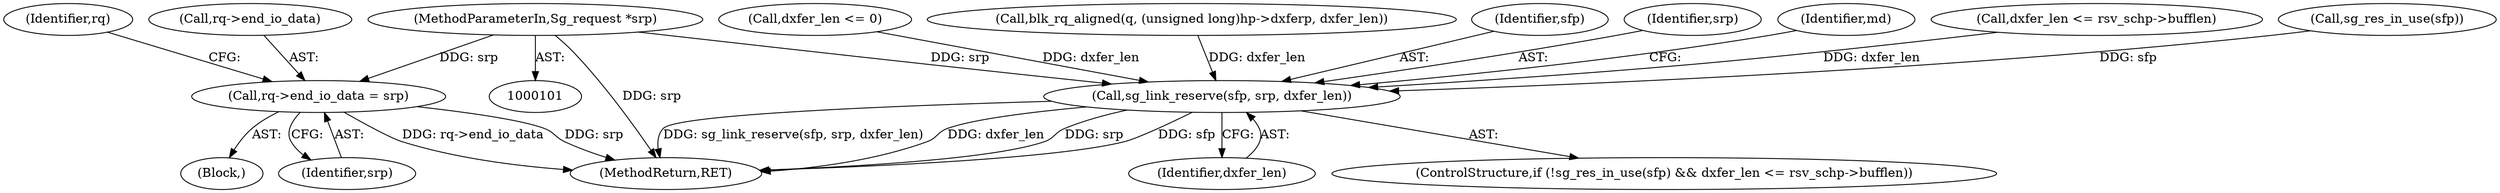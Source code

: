 digraph "0_linux_451a2886b6bf90e2fb378f7c46c655450fb96e81@pointer" {
"1000102" [label="(MethodParameterIn,Sg_request *srp)"];
"1000258" [label="(Call,rq->end_io_data = srp)"];
"1000341" [label="(Call,sg_link_reserve(sfp, srp, dxfer_len))"];
"1000265" [label="(Identifier,rq)"];
"1000331" [label="(ControlStructure,if (!sg_res_in_use(sfp) && dxfer_len <= rsv_schp->bufflen))"];
"1000341" [label="(Call,sg_link_reserve(sfp, srp, dxfer_len))"];
"1000507" [label="(MethodReturn,RET)"];
"1000102" [label="(MethodParameterIn,Sg_request *srp)"];
"1000104" [label="(Block,)"];
"1000343" [label="(Identifier,srp)"];
"1000359" [label="(Identifier,md)"];
"1000336" [label="(Call,dxfer_len <= rsv_schp->bufflen)"];
"1000259" [label="(Call,rq->end_io_data)"];
"1000334" [label="(Call,sg_res_in_use(sfp))"];
"1000262" [label="(Identifier,srp)"];
"1000277" [label="(Call,dxfer_len <= 0)"];
"1000344" [label="(Identifier,dxfer_len)"];
"1000258" [label="(Call,rq->end_io_data = srp)"];
"1000312" [label="(Call,blk_rq_aligned(q, (unsigned long)hp->dxferp, dxfer_len))"];
"1000342" [label="(Identifier,sfp)"];
"1000102" -> "1000101"  [label="AST: "];
"1000102" -> "1000507"  [label="DDG: srp"];
"1000102" -> "1000258"  [label="DDG: srp"];
"1000102" -> "1000341"  [label="DDG: srp"];
"1000258" -> "1000104"  [label="AST: "];
"1000258" -> "1000262"  [label="CFG: "];
"1000259" -> "1000258"  [label="AST: "];
"1000262" -> "1000258"  [label="AST: "];
"1000265" -> "1000258"  [label="CFG: "];
"1000258" -> "1000507"  [label="DDG: rq->end_io_data"];
"1000258" -> "1000507"  [label="DDG: srp"];
"1000341" -> "1000331"  [label="AST: "];
"1000341" -> "1000344"  [label="CFG: "];
"1000342" -> "1000341"  [label="AST: "];
"1000343" -> "1000341"  [label="AST: "];
"1000344" -> "1000341"  [label="AST: "];
"1000359" -> "1000341"  [label="CFG: "];
"1000341" -> "1000507"  [label="DDG: dxfer_len"];
"1000341" -> "1000507"  [label="DDG: srp"];
"1000341" -> "1000507"  [label="DDG: sfp"];
"1000341" -> "1000507"  [label="DDG: sg_link_reserve(sfp, srp, dxfer_len)"];
"1000334" -> "1000341"  [label="DDG: sfp"];
"1000312" -> "1000341"  [label="DDG: dxfer_len"];
"1000277" -> "1000341"  [label="DDG: dxfer_len"];
"1000336" -> "1000341"  [label="DDG: dxfer_len"];
}
